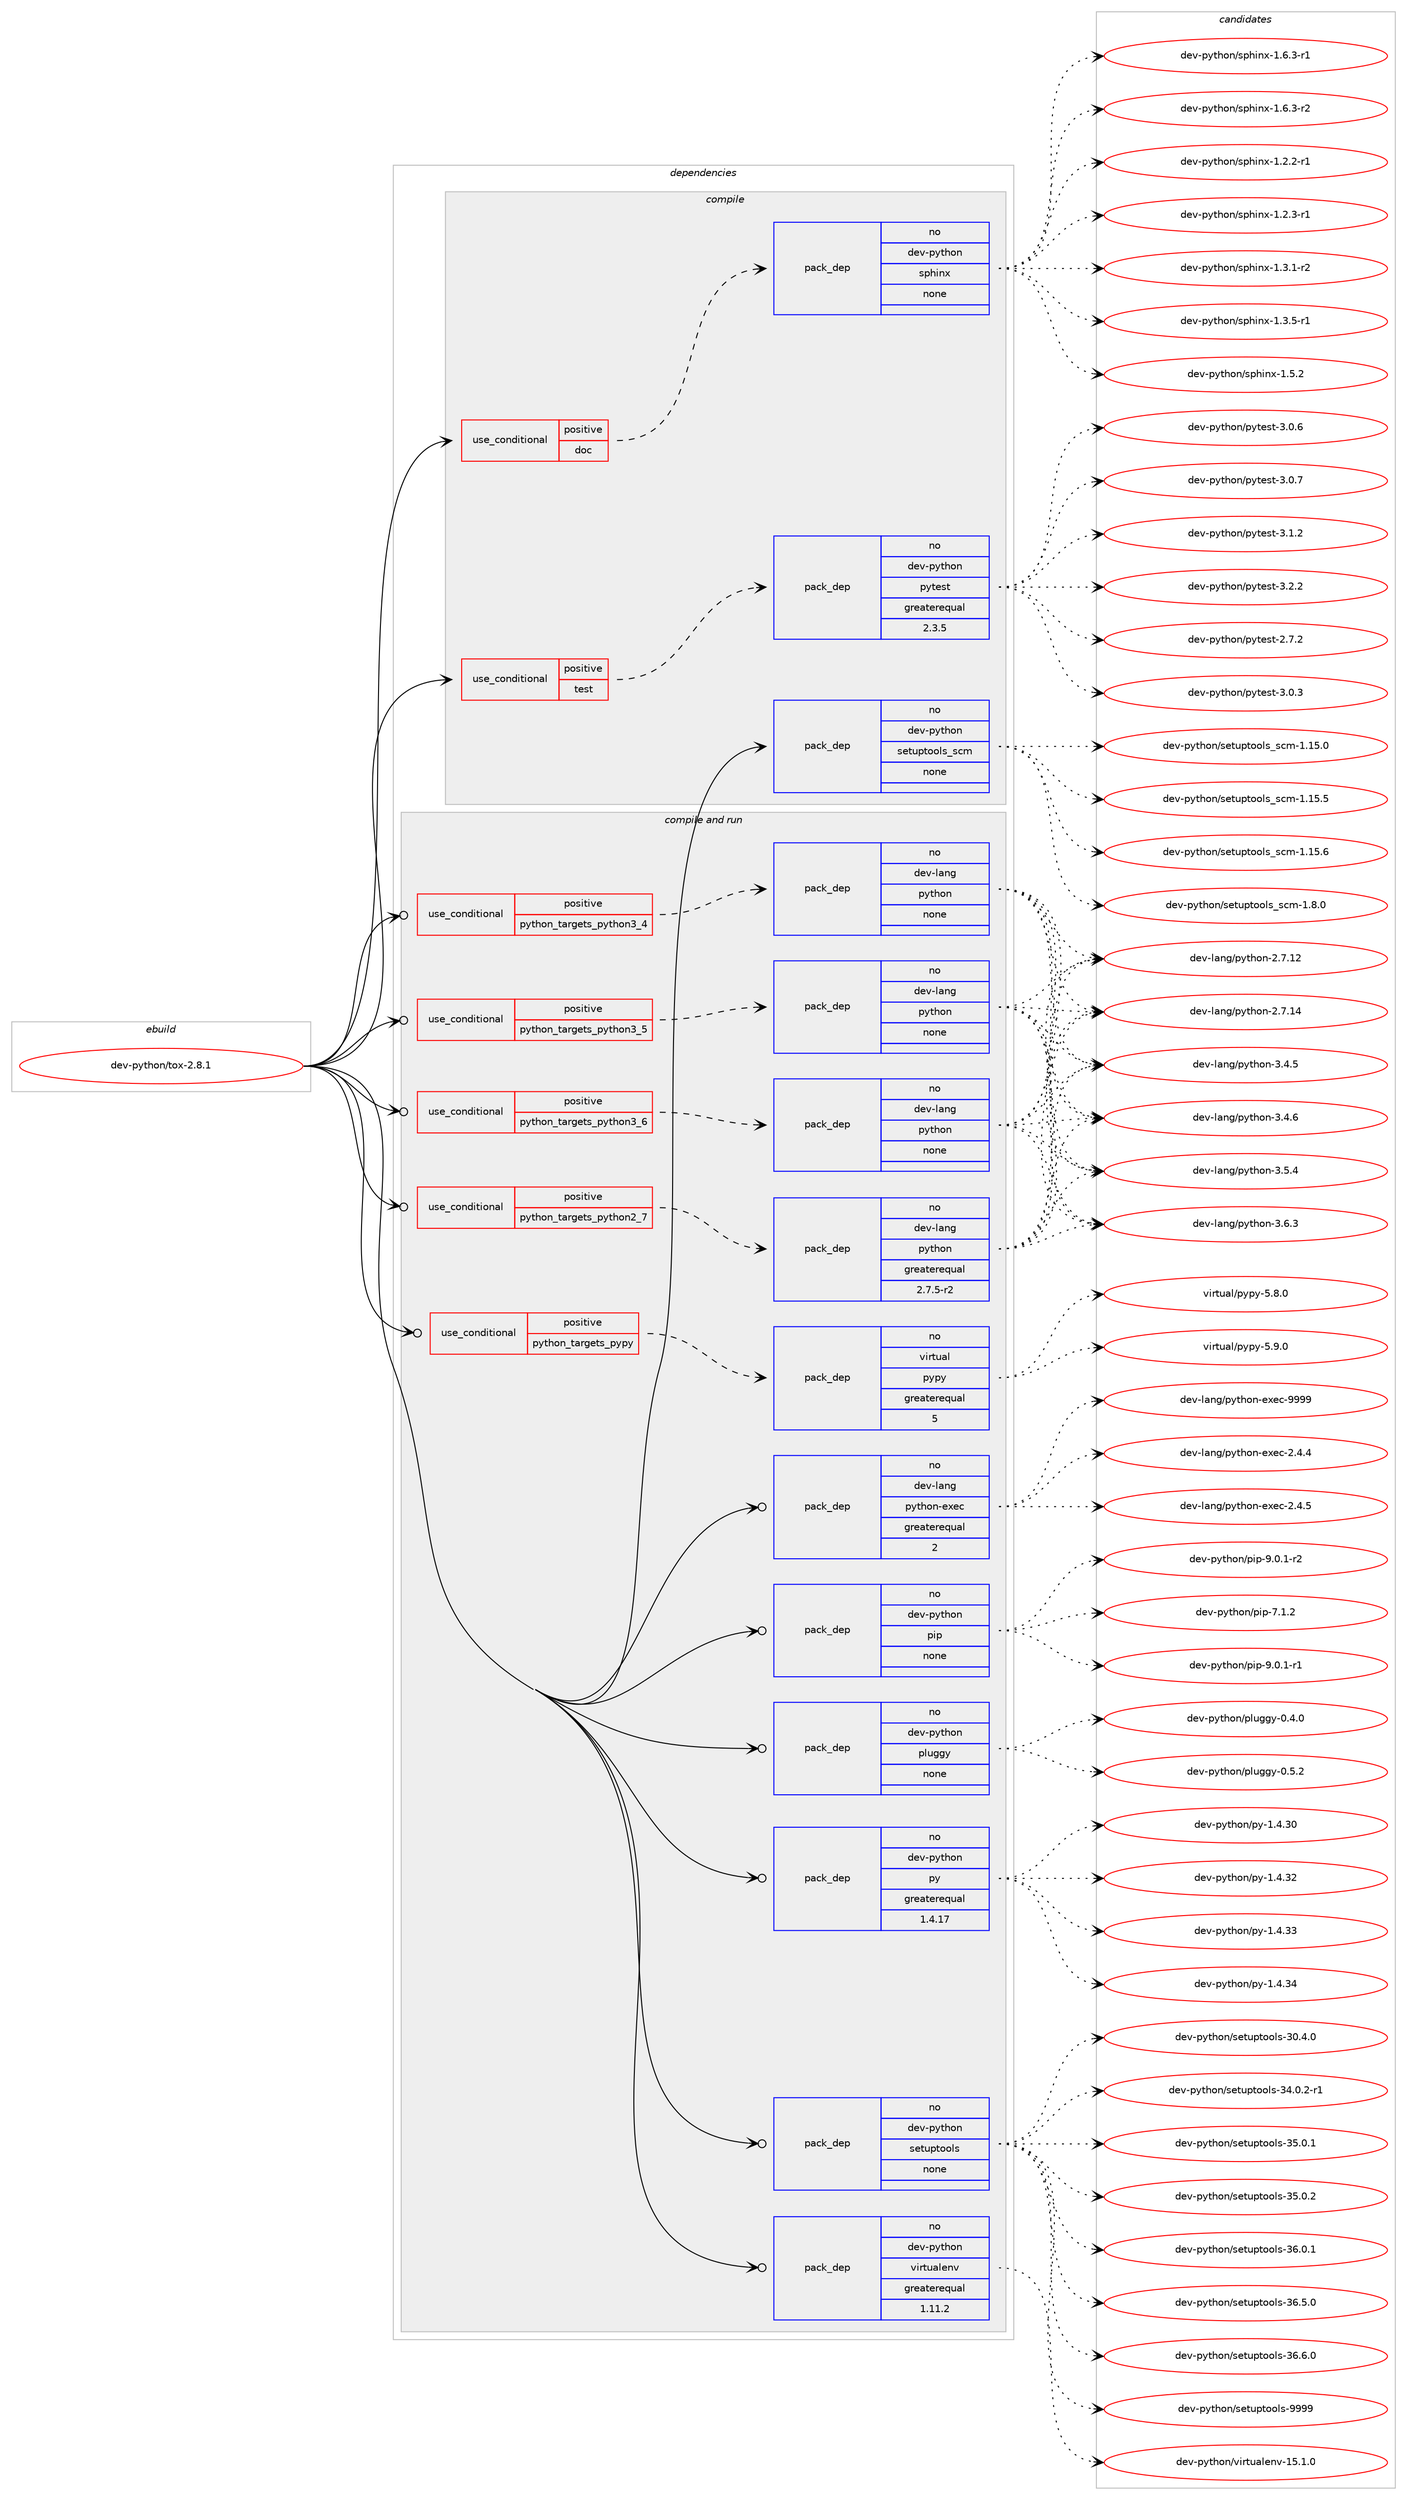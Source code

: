 digraph prolog {

# *************
# Graph options
# *************

newrank=true;
concentrate=true;
compound=true;
graph [rankdir=LR,fontname=Helvetica,fontsize=10,ranksep=1.5];#, ranksep=2.5, nodesep=0.2];
edge  [arrowhead=vee];
node  [fontname=Helvetica,fontsize=10];

# **********
# The ebuild
# **********

subgraph cluster_leftcol {
color=gray;
rank=same;
label=<<i>ebuild</i>>;
id [label="dev-python/tox-2.8.1", color=red, width=4, href="../dev-python/tox-2.8.1.svg"];
}

# ****************
# The dependencies
# ****************

subgraph cluster_midcol {
color=gray;
label=<<i>dependencies</i>>;
subgraph cluster_compile {
fillcolor="#eeeeee";
style=filled;
label=<<i>compile</i>>;
subgraph cond42865 {
dependency190910 [label=<<TABLE BORDER="0" CELLBORDER="1" CELLSPACING="0" CELLPADDING="4"><TR><TD ROWSPAN="3" CELLPADDING="10">use_conditional</TD></TR><TR><TD>positive</TD></TR><TR><TD>doc</TD></TR></TABLE>>, shape=none, color=red];
subgraph pack144089 {
dependency190911 [label=<<TABLE BORDER="0" CELLBORDER="1" CELLSPACING="0" CELLPADDING="4" WIDTH="220"><TR><TD ROWSPAN="6" CELLPADDING="30">pack_dep</TD></TR><TR><TD WIDTH="110">no</TD></TR><TR><TD>dev-python</TD></TR><TR><TD>sphinx</TD></TR><TR><TD>none</TD></TR><TR><TD></TD></TR></TABLE>>, shape=none, color=blue];
}
dependency190910:e -> dependency190911:w [weight=20,style="dashed",arrowhead="vee"];
}
id:e -> dependency190910:w [weight=20,style="solid",arrowhead="vee"];
subgraph cond42866 {
dependency190912 [label=<<TABLE BORDER="0" CELLBORDER="1" CELLSPACING="0" CELLPADDING="4"><TR><TD ROWSPAN="3" CELLPADDING="10">use_conditional</TD></TR><TR><TD>positive</TD></TR><TR><TD>test</TD></TR></TABLE>>, shape=none, color=red];
subgraph pack144090 {
dependency190913 [label=<<TABLE BORDER="0" CELLBORDER="1" CELLSPACING="0" CELLPADDING="4" WIDTH="220"><TR><TD ROWSPAN="6" CELLPADDING="30">pack_dep</TD></TR><TR><TD WIDTH="110">no</TD></TR><TR><TD>dev-python</TD></TR><TR><TD>pytest</TD></TR><TR><TD>greaterequal</TD></TR><TR><TD>2.3.5</TD></TR></TABLE>>, shape=none, color=blue];
}
dependency190912:e -> dependency190913:w [weight=20,style="dashed",arrowhead="vee"];
}
id:e -> dependency190912:w [weight=20,style="solid",arrowhead="vee"];
subgraph pack144091 {
dependency190914 [label=<<TABLE BORDER="0" CELLBORDER="1" CELLSPACING="0" CELLPADDING="4" WIDTH="220"><TR><TD ROWSPAN="6" CELLPADDING="30">pack_dep</TD></TR><TR><TD WIDTH="110">no</TD></TR><TR><TD>dev-python</TD></TR><TR><TD>setuptools_scm</TD></TR><TR><TD>none</TD></TR><TR><TD></TD></TR></TABLE>>, shape=none, color=blue];
}
id:e -> dependency190914:w [weight=20,style="solid",arrowhead="vee"];
}
subgraph cluster_compileandrun {
fillcolor="#eeeeee";
style=filled;
label=<<i>compile and run</i>>;
subgraph cond42867 {
dependency190915 [label=<<TABLE BORDER="0" CELLBORDER="1" CELLSPACING="0" CELLPADDING="4"><TR><TD ROWSPAN="3" CELLPADDING="10">use_conditional</TD></TR><TR><TD>positive</TD></TR><TR><TD>python_targets_pypy</TD></TR></TABLE>>, shape=none, color=red];
subgraph pack144092 {
dependency190916 [label=<<TABLE BORDER="0" CELLBORDER="1" CELLSPACING="0" CELLPADDING="4" WIDTH="220"><TR><TD ROWSPAN="6" CELLPADDING="30">pack_dep</TD></TR><TR><TD WIDTH="110">no</TD></TR><TR><TD>virtual</TD></TR><TR><TD>pypy</TD></TR><TR><TD>greaterequal</TD></TR><TR><TD>5</TD></TR></TABLE>>, shape=none, color=blue];
}
dependency190915:e -> dependency190916:w [weight=20,style="dashed",arrowhead="vee"];
}
id:e -> dependency190915:w [weight=20,style="solid",arrowhead="odotvee"];
subgraph cond42868 {
dependency190917 [label=<<TABLE BORDER="0" CELLBORDER="1" CELLSPACING="0" CELLPADDING="4"><TR><TD ROWSPAN="3" CELLPADDING="10">use_conditional</TD></TR><TR><TD>positive</TD></TR><TR><TD>python_targets_python2_7</TD></TR></TABLE>>, shape=none, color=red];
subgraph pack144093 {
dependency190918 [label=<<TABLE BORDER="0" CELLBORDER="1" CELLSPACING="0" CELLPADDING="4" WIDTH="220"><TR><TD ROWSPAN="6" CELLPADDING="30">pack_dep</TD></TR><TR><TD WIDTH="110">no</TD></TR><TR><TD>dev-lang</TD></TR><TR><TD>python</TD></TR><TR><TD>greaterequal</TD></TR><TR><TD>2.7.5-r2</TD></TR></TABLE>>, shape=none, color=blue];
}
dependency190917:e -> dependency190918:w [weight=20,style="dashed",arrowhead="vee"];
}
id:e -> dependency190917:w [weight=20,style="solid",arrowhead="odotvee"];
subgraph cond42869 {
dependency190919 [label=<<TABLE BORDER="0" CELLBORDER="1" CELLSPACING="0" CELLPADDING="4"><TR><TD ROWSPAN="3" CELLPADDING="10">use_conditional</TD></TR><TR><TD>positive</TD></TR><TR><TD>python_targets_python3_4</TD></TR></TABLE>>, shape=none, color=red];
subgraph pack144094 {
dependency190920 [label=<<TABLE BORDER="0" CELLBORDER="1" CELLSPACING="0" CELLPADDING="4" WIDTH="220"><TR><TD ROWSPAN="6" CELLPADDING="30">pack_dep</TD></TR><TR><TD WIDTH="110">no</TD></TR><TR><TD>dev-lang</TD></TR><TR><TD>python</TD></TR><TR><TD>none</TD></TR><TR><TD></TD></TR></TABLE>>, shape=none, color=blue];
}
dependency190919:e -> dependency190920:w [weight=20,style="dashed",arrowhead="vee"];
}
id:e -> dependency190919:w [weight=20,style="solid",arrowhead="odotvee"];
subgraph cond42870 {
dependency190921 [label=<<TABLE BORDER="0" CELLBORDER="1" CELLSPACING="0" CELLPADDING="4"><TR><TD ROWSPAN="3" CELLPADDING="10">use_conditional</TD></TR><TR><TD>positive</TD></TR><TR><TD>python_targets_python3_5</TD></TR></TABLE>>, shape=none, color=red];
subgraph pack144095 {
dependency190922 [label=<<TABLE BORDER="0" CELLBORDER="1" CELLSPACING="0" CELLPADDING="4" WIDTH="220"><TR><TD ROWSPAN="6" CELLPADDING="30">pack_dep</TD></TR><TR><TD WIDTH="110">no</TD></TR><TR><TD>dev-lang</TD></TR><TR><TD>python</TD></TR><TR><TD>none</TD></TR><TR><TD></TD></TR></TABLE>>, shape=none, color=blue];
}
dependency190921:e -> dependency190922:w [weight=20,style="dashed",arrowhead="vee"];
}
id:e -> dependency190921:w [weight=20,style="solid",arrowhead="odotvee"];
subgraph cond42871 {
dependency190923 [label=<<TABLE BORDER="0" CELLBORDER="1" CELLSPACING="0" CELLPADDING="4"><TR><TD ROWSPAN="3" CELLPADDING="10">use_conditional</TD></TR><TR><TD>positive</TD></TR><TR><TD>python_targets_python3_6</TD></TR></TABLE>>, shape=none, color=red];
subgraph pack144096 {
dependency190924 [label=<<TABLE BORDER="0" CELLBORDER="1" CELLSPACING="0" CELLPADDING="4" WIDTH="220"><TR><TD ROWSPAN="6" CELLPADDING="30">pack_dep</TD></TR><TR><TD WIDTH="110">no</TD></TR><TR><TD>dev-lang</TD></TR><TR><TD>python</TD></TR><TR><TD>none</TD></TR><TR><TD></TD></TR></TABLE>>, shape=none, color=blue];
}
dependency190923:e -> dependency190924:w [weight=20,style="dashed",arrowhead="vee"];
}
id:e -> dependency190923:w [weight=20,style="solid",arrowhead="odotvee"];
subgraph pack144097 {
dependency190925 [label=<<TABLE BORDER="0" CELLBORDER="1" CELLSPACING="0" CELLPADDING="4" WIDTH="220"><TR><TD ROWSPAN="6" CELLPADDING="30">pack_dep</TD></TR><TR><TD WIDTH="110">no</TD></TR><TR><TD>dev-lang</TD></TR><TR><TD>python-exec</TD></TR><TR><TD>greaterequal</TD></TR><TR><TD>2</TD></TR></TABLE>>, shape=none, color=blue];
}
id:e -> dependency190925:w [weight=20,style="solid",arrowhead="odotvee"];
subgraph pack144098 {
dependency190926 [label=<<TABLE BORDER="0" CELLBORDER="1" CELLSPACING="0" CELLPADDING="4" WIDTH="220"><TR><TD ROWSPAN="6" CELLPADDING="30">pack_dep</TD></TR><TR><TD WIDTH="110">no</TD></TR><TR><TD>dev-python</TD></TR><TR><TD>pip</TD></TR><TR><TD>none</TD></TR><TR><TD></TD></TR></TABLE>>, shape=none, color=blue];
}
id:e -> dependency190926:w [weight=20,style="solid",arrowhead="odotvee"];
subgraph pack144099 {
dependency190927 [label=<<TABLE BORDER="0" CELLBORDER="1" CELLSPACING="0" CELLPADDING="4" WIDTH="220"><TR><TD ROWSPAN="6" CELLPADDING="30">pack_dep</TD></TR><TR><TD WIDTH="110">no</TD></TR><TR><TD>dev-python</TD></TR><TR><TD>pluggy</TD></TR><TR><TD>none</TD></TR><TR><TD></TD></TR></TABLE>>, shape=none, color=blue];
}
id:e -> dependency190927:w [weight=20,style="solid",arrowhead="odotvee"];
subgraph pack144100 {
dependency190928 [label=<<TABLE BORDER="0" CELLBORDER="1" CELLSPACING="0" CELLPADDING="4" WIDTH="220"><TR><TD ROWSPAN="6" CELLPADDING="30">pack_dep</TD></TR><TR><TD WIDTH="110">no</TD></TR><TR><TD>dev-python</TD></TR><TR><TD>py</TD></TR><TR><TD>greaterequal</TD></TR><TR><TD>1.4.17</TD></TR></TABLE>>, shape=none, color=blue];
}
id:e -> dependency190928:w [weight=20,style="solid",arrowhead="odotvee"];
subgraph pack144101 {
dependency190929 [label=<<TABLE BORDER="0" CELLBORDER="1" CELLSPACING="0" CELLPADDING="4" WIDTH="220"><TR><TD ROWSPAN="6" CELLPADDING="30">pack_dep</TD></TR><TR><TD WIDTH="110">no</TD></TR><TR><TD>dev-python</TD></TR><TR><TD>setuptools</TD></TR><TR><TD>none</TD></TR><TR><TD></TD></TR></TABLE>>, shape=none, color=blue];
}
id:e -> dependency190929:w [weight=20,style="solid",arrowhead="odotvee"];
subgraph pack144102 {
dependency190930 [label=<<TABLE BORDER="0" CELLBORDER="1" CELLSPACING="0" CELLPADDING="4" WIDTH="220"><TR><TD ROWSPAN="6" CELLPADDING="30">pack_dep</TD></TR><TR><TD WIDTH="110">no</TD></TR><TR><TD>dev-python</TD></TR><TR><TD>virtualenv</TD></TR><TR><TD>greaterequal</TD></TR><TR><TD>1.11.2</TD></TR></TABLE>>, shape=none, color=blue];
}
id:e -> dependency190930:w [weight=20,style="solid",arrowhead="odotvee"];
}
subgraph cluster_run {
fillcolor="#eeeeee";
style=filled;
label=<<i>run</i>>;
}
}

# **************
# The candidates
# **************

subgraph cluster_choices {
rank=same;
color=gray;
label=<<i>candidates</i>>;

subgraph choice144089 {
color=black;
nodesep=1;
choice10010111845112121116104111110471151121041051101204549465046504511449 [label="dev-python/sphinx-1.2.2-r1", color=red, width=4,href="../dev-python/sphinx-1.2.2-r1.svg"];
choice10010111845112121116104111110471151121041051101204549465046514511449 [label="dev-python/sphinx-1.2.3-r1", color=red, width=4,href="../dev-python/sphinx-1.2.3-r1.svg"];
choice10010111845112121116104111110471151121041051101204549465146494511450 [label="dev-python/sphinx-1.3.1-r2", color=red, width=4,href="../dev-python/sphinx-1.3.1-r2.svg"];
choice10010111845112121116104111110471151121041051101204549465146534511449 [label="dev-python/sphinx-1.3.5-r1", color=red, width=4,href="../dev-python/sphinx-1.3.5-r1.svg"];
choice1001011184511212111610411111047115112104105110120454946534650 [label="dev-python/sphinx-1.5.2", color=red, width=4,href="../dev-python/sphinx-1.5.2.svg"];
choice10010111845112121116104111110471151121041051101204549465446514511449 [label="dev-python/sphinx-1.6.3-r1", color=red, width=4,href="../dev-python/sphinx-1.6.3-r1.svg"];
choice10010111845112121116104111110471151121041051101204549465446514511450 [label="dev-python/sphinx-1.6.3-r2", color=red, width=4,href="../dev-python/sphinx-1.6.3-r2.svg"];
dependency190911:e -> choice10010111845112121116104111110471151121041051101204549465046504511449:w [style=dotted,weight="100"];
dependency190911:e -> choice10010111845112121116104111110471151121041051101204549465046514511449:w [style=dotted,weight="100"];
dependency190911:e -> choice10010111845112121116104111110471151121041051101204549465146494511450:w [style=dotted,weight="100"];
dependency190911:e -> choice10010111845112121116104111110471151121041051101204549465146534511449:w [style=dotted,weight="100"];
dependency190911:e -> choice1001011184511212111610411111047115112104105110120454946534650:w [style=dotted,weight="100"];
dependency190911:e -> choice10010111845112121116104111110471151121041051101204549465446514511449:w [style=dotted,weight="100"];
dependency190911:e -> choice10010111845112121116104111110471151121041051101204549465446514511450:w [style=dotted,weight="100"];
}
subgraph choice144090 {
color=black;
nodesep=1;
choice1001011184511212111610411111047112121116101115116455046554650 [label="dev-python/pytest-2.7.2", color=red, width=4,href="../dev-python/pytest-2.7.2.svg"];
choice1001011184511212111610411111047112121116101115116455146484651 [label="dev-python/pytest-3.0.3", color=red, width=4,href="../dev-python/pytest-3.0.3.svg"];
choice1001011184511212111610411111047112121116101115116455146484654 [label="dev-python/pytest-3.0.6", color=red, width=4,href="../dev-python/pytest-3.0.6.svg"];
choice1001011184511212111610411111047112121116101115116455146484655 [label="dev-python/pytest-3.0.7", color=red, width=4,href="../dev-python/pytest-3.0.7.svg"];
choice1001011184511212111610411111047112121116101115116455146494650 [label="dev-python/pytest-3.1.2", color=red, width=4,href="../dev-python/pytest-3.1.2.svg"];
choice1001011184511212111610411111047112121116101115116455146504650 [label="dev-python/pytest-3.2.2", color=red, width=4,href="../dev-python/pytest-3.2.2.svg"];
dependency190913:e -> choice1001011184511212111610411111047112121116101115116455046554650:w [style=dotted,weight="100"];
dependency190913:e -> choice1001011184511212111610411111047112121116101115116455146484651:w [style=dotted,weight="100"];
dependency190913:e -> choice1001011184511212111610411111047112121116101115116455146484654:w [style=dotted,weight="100"];
dependency190913:e -> choice1001011184511212111610411111047112121116101115116455146484655:w [style=dotted,weight="100"];
dependency190913:e -> choice1001011184511212111610411111047112121116101115116455146494650:w [style=dotted,weight="100"];
dependency190913:e -> choice1001011184511212111610411111047112121116101115116455146504650:w [style=dotted,weight="100"];
}
subgraph choice144091 {
color=black;
nodesep=1;
choice1001011184511212111610411111047115101116117112116111111108115951159910945494649534648 [label="dev-python/setuptools_scm-1.15.0", color=red, width=4,href="../dev-python/setuptools_scm-1.15.0.svg"];
choice1001011184511212111610411111047115101116117112116111111108115951159910945494649534653 [label="dev-python/setuptools_scm-1.15.5", color=red, width=4,href="../dev-python/setuptools_scm-1.15.5.svg"];
choice1001011184511212111610411111047115101116117112116111111108115951159910945494649534654 [label="dev-python/setuptools_scm-1.15.6", color=red, width=4,href="../dev-python/setuptools_scm-1.15.6.svg"];
choice10010111845112121116104111110471151011161171121161111111081159511599109454946564648 [label="dev-python/setuptools_scm-1.8.0", color=red, width=4,href="../dev-python/setuptools_scm-1.8.0.svg"];
dependency190914:e -> choice1001011184511212111610411111047115101116117112116111111108115951159910945494649534648:w [style=dotted,weight="100"];
dependency190914:e -> choice1001011184511212111610411111047115101116117112116111111108115951159910945494649534653:w [style=dotted,weight="100"];
dependency190914:e -> choice1001011184511212111610411111047115101116117112116111111108115951159910945494649534654:w [style=dotted,weight="100"];
dependency190914:e -> choice10010111845112121116104111110471151011161171121161111111081159511599109454946564648:w [style=dotted,weight="100"];
}
subgraph choice144092 {
color=black;
nodesep=1;
choice1181051141161179710847112121112121455346564648 [label="virtual/pypy-5.8.0", color=red, width=4,href="../virtual/pypy-5.8.0.svg"];
choice1181051141161179710847112121112121455346574648 [label="virtual/pypy-5.9.0", color=red, width=4,href="../virtual/pypy-5.9.0.svg"];
dependency190916:e -> choice1181051141161179710847112121112121455346564648:w [style=dotted,weight="100"];
dependency190916:e -> choice1181051141161179710847112121112121455346574648:w [style=dotted,weight="100"];
}
subgraph choice144093 {
color=black;
nodesep=1;
choice10010111845108971101034711212111610411111045504655464950 [label="dev-lang/python-2.7.12", color=red, width=4,href="../dev-lang/python-2.7.12.svg"];
choice10010111845108971101034711212111610411111045504655464952 [label="dev-lang/python-2.7.14", color=red, width=4,href="../dev-lang/python-2.7.14.svg"];
choice100101118451089711010347112121116104111110455146524653 [label="dev-lang/python-3.4.5", color=red, width=4,href="../dev-lang/python-3.4.5.svg"];
choice100101118451089711010347112121116104111110455146524654 [label="dev-lang/python-3.4.6", color=red, width=4,href="../dev-lang/python-3.4.6.svg"];
choice100101118451089711010347112121116104111110455146534652 [label="dev-lang/python-3.5.4", color=red, width=4,href="../dev-lang/python-3.5.4.svg"];
choice100101118451089711010347112121116104111110455146544651 [label="dev-lang/python-3.6.3", color=red, width=4,href="../dev-lang/python-3.6.3.svg"];
dependency190918:e -> choice10010111845108971101034711212111610411111045504655464950:w [style=dotted,weight="100"];
dependency190918:e -> choice10010111845108971101034711212111610411111045504655464952:w [style=dotted,weight="100"];
dependency190918:e -> choice100101118451089711010347112121116104111110455146524653:w [style=dotted,weight="100"];
dependency190918:e -> choice100101118451089711010347112121116104111110455146524654:w [style=dotted,weight="100"];
dependency190918:e -> choice100101118451089711010347112121116104111110455146534652:w [style=dotted,weight="100"];
dependency190918:e -> choice100101118451089711010347112121116104111110455146544651:w [style=dotted,weight="100"];
}
subgraph choice144094 {
color=black;
nodesep=1;
choice10010111845108971101034711212111610411111045504655464950 [label="dev-lang/python-2.7.12", color=red, width=4,href="../dev-lang/python-2.7.12.svg"];
choice10010111845108971101034711212111610411111045504655464952 [label="dev-lang/python-2.7.14", color=red, width=4,href="../dev-lang/python-2.7.14.svg"];
choice100101118451089711010347112121116104111110455146524653 [label="dev-lang/python-3.4.5", color=red, width=4,href="../dev-lang/python-3.4.5.svg"];
choice100101118451089711010347112121116104111110455146524654 [label="dev-lang/python-3.4.6", color=red, width=4,href="../dev-lang/python-3.4.6.svg"];
choice100101118451089711010347112121116104111110455146534652 [label="dev-lang/python-3.5.4", color=red, width=4,href="../dev-lang/python-3.5.4.svg"];
choice100101118451089711010347112121116104111110455146544651 [label="dev-lang/python-3.6.3", color=red, width=4,href="../dev-lang/python-3.6.3.svg"];
dependency190920:e -> choice10010111845108971101034711212111610411111045504655464950:w [style=dotted,weight="100"];
dependency190920:e -> choice10010111845108971101034711212111610411111045504655464952:w [style=dotted,weight="100"];
dependency190920:e -> choice100101118451089711010347112121116104111110455146524653:w [style=dotted,weight="100"];
dependency190920:e -> choice100101118451089711010347112121116104111110455146524654:w [style=dotted,weight="100"];
dependency190920:e -> choice100101118451089711010347112121116104111110455146534652:w [style=dotted,weight="100"];
dependency190920:e -> choice100101118451089711010347112121116104111110455146544651:w [style=dotted,weight="100"];
}
subgraph choice144095 {
color=black;
nodesep=1;
choice10010111845108971101034711212111610411111045504655464950 [label="dev-lang/python-2.7.12", color=red, width=4,href="../dev-lang/python-2.7.12.svg"];
choice10010111845108971101034711212111610411111045504655464952 [label="dev-lang/python-2.7.14", color=red, width=4,href="../dev-lang/python-2.7.14.svg"];
choice100101118451089711010347112121116104111110455146524653 [label="dev-lang/python-3.4.5", color=red, width=4,href="../dev-lang/python-3.4.5.svg"];
choice100101118451089711010347112121116104111110455146524654 [label="dev-lang/python-3.4.6", color=red, width=4,href="../dev-lang/python-3.4.6.svg"];
choice100101118451089711010347112121116104111110455146534652 [label="dev-lang/python-3.5.4", color=red, width=4,href="../dev-lang/python-3.5.4.svg"];
choice100101118451089711010347112121116104111110455146544651 [label="dev-lang/python-3.6.3", color=red, width=4,href="../dev-lang/python-3.6.3.svg"];
dependency190922:e -> choice10010111845108971101034711212111610411111045504655464950:w [style=dotted,weight="100"];
dependency190922:e -> choice10010111845108971101034711212111610411111045504655464952:w [style=dotted,weight="100"];
dependency190922:e -> choice100101118451089711010347112121116104111110455146524653:w [style=dotted,weight="100"];
dependency190922:e -> choice100101118451089711010347112121116104111110455146524654:w [style=dotted,weight="100"];
dependency190922:e -> choice100101118451089711010347112121116104111110455146534652:w [style=dotted,weight="100"];
dependency190922:e -> choice100101118451089711010347112121116104111110455146544651:w [style=dotted,weight="100"];
}
subgraph choice144096 {
color=black;
nodesep=1;
choice10010111845108971101034711212111610411111045504655464950 [label="dev-lang/python-2.7.12", color=red, width=4,href="../dev-lang/python-2.7.12.svg"];
choice10010111845108971101034711212111610411111045504655464952 [label="dev-lang/python-2.7.14", color=red, width=4,href="../dev-lang/python-2.7.14.svg"];
choice100101118451089711010347112121116104111110455146524653 [label="dev-lang/python-3.4.5", color=red, width=4,href="../dev-lang/python-3.4.5.svg"];
choice100101118451089711010347112121116104111110455146524654 [label="dev-lang/python-3.4.6", color=red, width=4,href="../dev-lang/python-3.4.6.svg"];
choice100101118451089711010347112121116104111110455146534652 [label="dev-lang/python-3.5.4", color=red, width=4,href="../dev-lang/python-3.5.4.svg"];
choice100101118451089711010347112121116104111110455146544651 [label="dev-lang/python-3.6.3", color=red, width=4,href="../dev-lang/python-3.6.3.svg"];
dependency190924:e -> choice10010111845108971101034711212111610411111045504655464950:w [style=dotted,weight="100"];
dependency190924:e -> choice10010111845108971101034711212111610411111045504655464952:w [style=dotted,weight="100"];
dependency190924:e -> choice100101118451089711010347112121116104111110455146524653:w [style=dotted,weight="100"];
dependency190924:e -> choice100101118451089711010347112121116104111110455146524654:w [style=dotted,weight="100"];
dependency190924:e -> choice100101118451089711010347112121116104111110455146534652:w [style=dotted,weight="100"];
dependency190924:e -> choice100101118451089711010347112121116104111110455146544651:w [style=dotted,weight="100"];
}
subgraph choice144097 {
color=black;
nodesep=1;
choice1001011184510897110103471121211161041111104510112010199455046524652 [label="dev-lang/python-exec-2.4.4", color=red, width=4,href="../dev-lang/python-exec-2.4.4.svg"];
choice1001011184510897110103471121211161041111104510112010199455046524653 [label="dev-lang/python-exec-2.4.5", color=red, width=4,href="../dev-lang/python-exec-2.4.5.svg"];
choice10010111845108971101034711212111610411111045101120101994557575757 [label="dev-lang/python-exec-9999", color=red, width=4,href="../dev-lang/python-exec-9999.svg"];
dependency190925:e -> choice1001011184510897110103471121211161041111104510112010199455046524652:w [style=dotted,weight="100"];
dependency190925:e -> choice1001011184510897110103471121211161041111104510112010199455046524653:w [style=dotted,weight="100"];
dependency190925:e -> choice10010111845108971101034711212111610411111045101120101994557575757:w [style=dotted,weight="100"];
}
subgraph choice144098 {
color=black;
nodesep=1;
choice1001011184511212111610411111047112105112455546494650 [label="dev-python/pip-7.1.2", color=red, width=4,href="../dev-python/pip-7.1.2.svg"];
choice10010111845112121116104111110471121051124557464846494511449 [label="dev-python/pip-9.0.1-r1", color=red, width=4,href="../dev-python/pip-9.0.1-r1.svg"];
choice10010111845112121116104111110471121051124557464846494511450 [label="dev-python/pip-9.0.1-r2", color=red, width=4,href="../dev-python/pip-9.0.1-r2.svg"];
dependency190926:e -> choice1001011184511212111610411111047112105112455546494650:w [style=dotted,weight="100"];
dependency190926:e -> choice10010111845112121116104111110471121051124557464846494511449:w [style=dotted,weight="100"];
dependency190926:e -> choice10010111845112121116104111110471121051124557464846494511450:w [style=dotted,weight="100"];
}
subgraph choice144099 {
color=black;
nodesep=1;
choice1001011184511212111610411111047112108117103103121454846524648 [label="dev-python/pluggy-0.4.0", color=red, width=4,href="../dev-python/pluggy-0.4.0.svg"];
choice1001011184511212111610411111047112108117103103121454846534650 [label="dev-python/pluggy-0.5.2", color=red, width=4,href="../dev-python/pluggy-0.5.2.svg"];
dependency190927:e -> choice1001011184511212111610411111047112108117103103121454846524648:w [style=dotted,weight="100"];
dependency190927:e -> choice1001011184511212111610411111047112108117103103121454846534650:w [style=dotted,weight="100"];
}
subgraph choice144100 {
color=black;
nodesep=1;
choice100101118451121211161041111104711212145494652465148 [label="dev-python/py-1.4.30", color=red, width=4,href="../dev-python/py-1.4.30.svg"];
choice100101118451121211161041111104711212145494652465150 [label="dev-python/py-1.4.32", color=red, width=4,href="../dev-python/py-1.4.32.svg"];
choice100101118451121211161041111104711212145494652465151 [label="dev-python/py-1.4.33", color=red, width=4,href="../dev-python/py-1.4.33.svg"];
choice100101118451121211161041111104711212145494652465152 [label="dev-python/py-1.4.34", color=red, width=4,href="../dev-python/py-1.4.34.svg"];
dependency190928:e -> choice100101118451121211161041111104711212145494652465148:w [style=dotted,weight="100"];
dependency190928:e -> choice100101118451121211161041111104711212145494652465150:w [style=dotted,weight="100"];
dependency190928:e -> choice100101118451121211161041111104711212145494652465151:w [style=dotted,weight="100"];
dependency190928:e -> choice100101118451121211161041111104711212145494652465152:w [style=dotted,weight="100"];
}
subgraph choice144101 {
color=black;
nodesep=1;
choice100101118451121211161041111104711510111611711211611111110811545514846524648 [label="dev-python/setuptools-30.4.0", color=red, width=4,href="../dev-python/setuptools-30.4.0.svg"];
choice1001011184511212111610411111047115101116117112116111111108115455152464846504511449 [label="dev-python/setuptools-34.0.2-r1", color=red, width=4,href="../dev-python/setuptools-34.0.2-r1.svg"];
choice100101118451121211161041111104711510111611711211611111110811545515346484649 [label="dev-python/setuptools-35.0.1", color=red, width=4,href="../dev-python/setuptools-35.0.1.svg"];
choice100101118451121211161041111104711510111611711211611111110811545515346484650 [label="dev-python/setuptools-35.0.2", color=red, width=4,href="../dev-python/setuptools-35.0.2.svg"];
choice100101118451121211161041111104711510111611711211611111110811545515446484649 [label="dev-python/setuptools-36.0.1", color=red, width=4,href="../dev-python/setuptools-36.0.1.svg"];
choice100101118451121211161041111104711510111611711211611111110811545515446534648 [label="dev-python/setuptools-36.5.0", color=red, width=4,href="../dev-python/setuptools-36.5.0.svg"];
choice100101118451121211161041111104711510111611711211611111110811545515446544648 [label="dev-python/setuptools-36.6.0", color=red, width=4,href="../dev-python/setuptools-36.6.0.svg"];
choice10010111845112121116104111110471151011161171121161111111081154557575757 [label="dev-python/setuptools-9999", color=red, width=4,href="../dev-python/setuptools-9999.svg"];
dependency190929:e -> choice100101118451121211161041111104711510111611711211611111110811545514846524648:w [style=dotted,weight="100"];
dependency190929:e -> choice1001011184511212111610411111047115101116117112116111111108115455152464846504511449:w [style=dotted,weight="100"];
dependency190929:e -> choice100101118451121211161041111104711510111611711211611111110811545515346484649:w [style=dotted,weight="100"];
dependency190929:e -> choice100101118451121211161041111104711510111611711211611111110811545515346484650:w [style=dotted,weight="100"];
dependency190929:e -> choice100101118451121211161041111104711510111611711211611111110811545515446484649:w [style=dotted,weight="100"];
dependency190929:e -> choice100101118451121211161041111104711510111611711211611111110811545515446534648:w [style=dotted,weight="100"];
dependency190929:e -> choice100101118451121211161041111104711510111611711211611111110811545515446544648:w [style=dotted,weight="100"];
dependency190929:e -> choice10010111845112121116104111110471151011161171121161111111081154557575757:w [style=dotted,weight="100"];
}
subgraph choice144102 {
color=black;
nodesep=1;
choice10010111845112121116104111110471181051141161179710810111011845495346494648 [label="dev-python/virtualenv-15.1.0", color=red, width=4,href="../dev-python/virtualenv-15.1.0.svg"];
dependency190930:e -> choice10010111845112121116104111110471181051141161179710810111011845495346494648:w [style=dotted,weight="100"];
}
}

}
